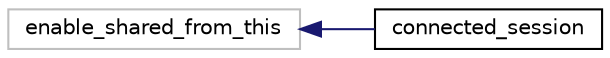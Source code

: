 digraph "Graphical Class Hierarchy"
{
  edge [fontname="Helvetica",fontsize="10",labelfontname="Helvetica",labelfontsize="10"];
  node [fontname="Helvetica",fontsize="10",shape=record];
  rankdir="LR";
  Node38 [label="enable_shared_from_this",height=0.2,width=0.4,color="grey75", fillcolor="white", style="filled"];
  Node38 -> Node0 [dir="back",color="midnightblue",fontsize="10",style="solid",fontname="Helvetica"];
  Node0 [label="connected_session",height=0.2,width=0.4,color="black", fillcolor="white", style="filled",URL="$classconnected__session.html"];
}
